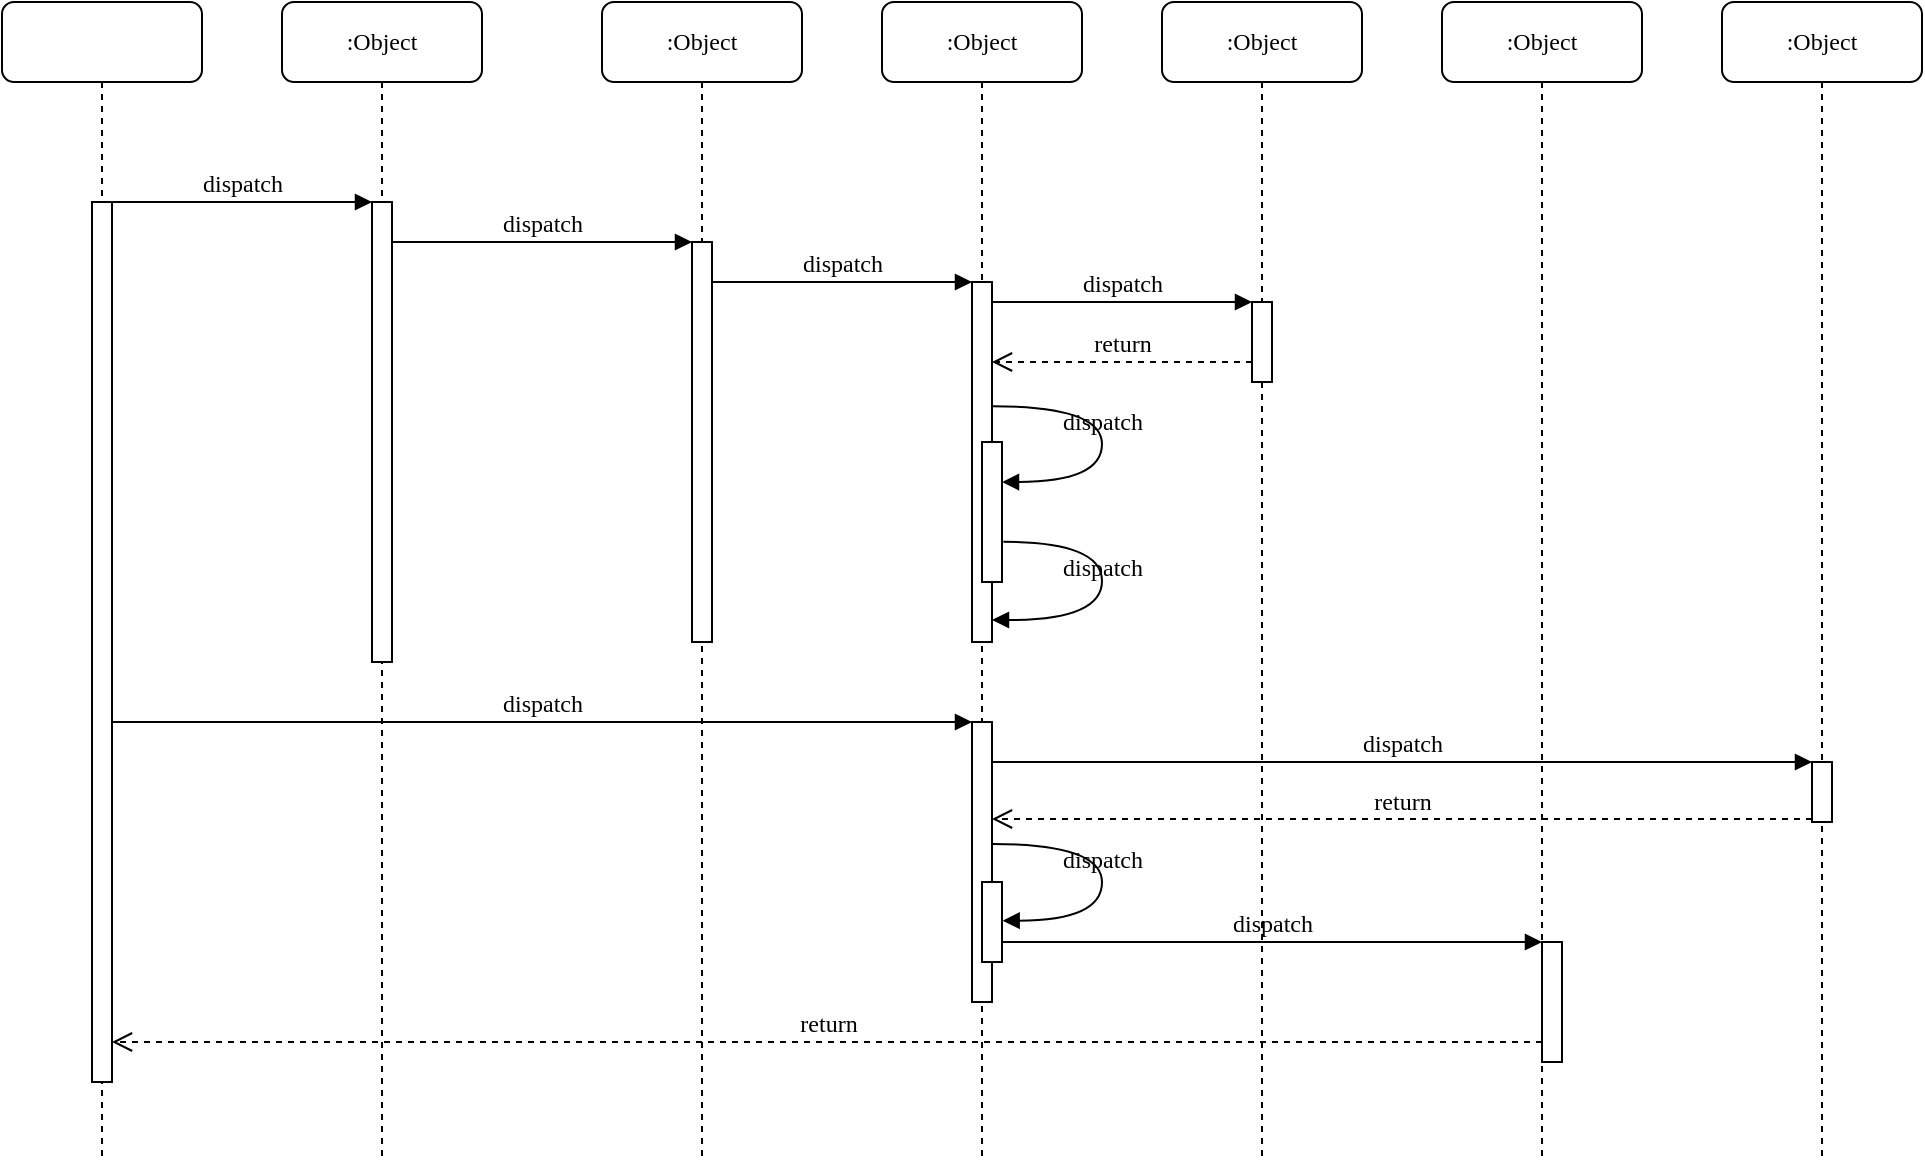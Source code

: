 <mxfile version="13.2.2" type="device" pages="6"><diagram name="Page-1" id="13e1069c-82ec-6db2-03f1-153e76fe0fe0"><mxGraphModel dx="1422" dy="822" grid="1" gridSize="10" guides="1" tooltips="1" connect="1" arrows="1" fold="1" page="1" pageScale="1" pageWidth="1100" pageHeight="850" background="#ffffff" math="0" shadow="0"><root><mxCell id="0"/><mxCell id="1" parent="0"/><mxCell id="I7q8LGjkbvM5WzOtnLlg-31" value=":Object" style="shape=umlLifeline;perimeter=lifelinePerimeter;whiteSpace=wrap;html=1;container=1;collapsible=0;recursiveResize=0;outlineConnect=0;rounded=1;shadow=0;comic=0;labelBackgroundColor=none;strokeWidth=1;fontFamily=Verdana;fontSize=12;align=center;" vertex="1" parent="1"><mxGeometry x="250" y="90" width="100" height="580" as="geometry"/></mxCell><mxCell id="I7q8LGjkbvM5WzOtnLlg-32" value="" style="html=1;points=[];perimeter=orthogonalPerimeter;rounded=0;shadow=0;comic=0;labelBackgroundColor=none;strokeWidth=1;fontFamily=Verdana;fontSize=12;align=center;" vertex="1" parent="I7q8LGjkbvM5WzOtnLlg-31"><mxGeometry x="45" y="100" width="10" height="230" as="geometry"/></mxCell><mxCell id="I7q8LGjkbvM5WzOtnLlg-33" value=":Object" style="shape=umlLifeline;perimeter=lifelinePerimeter;whiteSpace=wrap;html=1;container=1;collapsible=0;recursiveResize=0;outlineConnect=0;rounded=1;shadow=0;comic=0;labelBackgroundColor=none;strokeWidth=1;fontFamily=Verdana;fontSize=12;align=center;" vertex="1" parent="1"><mxGeometry x="410" y="90" width="100" height="580" as="geometry"/></mxCell><mxCell id="I7q8LGjkbvM5WzOtnLlg-34" value="" style="html=1;points=[];perimeter=orthogonalPerimeter;rounded=0;shadow=0;comic=0;labelBackgroundColor=none;strokeWidth=1;fontFamily=Verdana;fontSize=12;align=center;" vertex="1" parent="I7q8LGjkbvM5WzOtnLlg-33"><mxGeometry x="45" y="120" width="10" height="200" as="geometry"/></mxCell><mxCell id="I7q8LGjkbvM5WzOtnLlg-35" value=":Object" style="shape=umlLifeline;perimeter=lifelinePerimeter;whiteSpace=wrap;html=1;container=1;collapsible=0;recursiveResize=0;outlineConnect=0;rounded=1;shadow=0;comic=0;labelBackgroundColor=none;strokeWidth=1;fontFamily=Verdana;fontSize=12;align=center;" vertex="1" parent="1"><mxGeometry x="550" y="90" width="100" height="580" as="geometry"/></mxCell><mxCell id="I7q8LGjkbvM5WzOtnLlg-36" value=":Object" style="shape=umlLifeline;perimeter=lifelinePerimeter;whiteSpace=wrap;html=1;container=1;collapsible=0;recursiveResize=0;outlineConnect=0;rounded=1;shadow=0;comic=0;labelBackgroundColor=none;strokeWidth=1;fontFamily=Verdana;fontSize=12;align=center;" vertex="1" parent="1"><mxGeometry x="690" y="90" width="100" height="580" as="geometry"/></mxCell><mxCell id="I7q8LGjkbvM5WzOtnLlg-37" value=":Object" style="shape=umlLifeline;perimeter=lifelinePerimeter;whiteSpace=wrap;html=1;container=1;collapsible=0;recursiveResize=0;outlineConnect=0;rounded=1;shadow=0;comic=0;labelBackgroundColor=none;strokeWidth=1;fontFamily=Verdana;fontSize=12;align=center;" vertex="1" parent="1"><mxGeometry x="830" y="90" width="100" height="580" as="geometry"/></mxCell><mxCell id="I7q8LGjkbvM5WzOtnLlg-38" value=":Object" style="shape=umlLifeline;perimeter=lifelinePerimeter;whiteSpace=wrap;html=1;container=1;collapsible=0;recursiveResize=0;outlineConnect=0;rounded=1;shadow=0;comic=0;labelBackgroundColor=none;strokeWidth=1;fontFamily=Verdana;fontSize=12;align=center;" vertex="1" parent="1"><mxGeometry x="970" y="90" width="100" height="580" as="geometry"/></mxCell><mxCell id="I7q8LGjkbvM5WzOtnLlg-39" value="" style="shape=umlLifeline;perimeter=lifelinePerimeter;whiteSpace=wrap;html=1;container=1;collapsible=0;recursiveResize=0;outlineConnect=0;rounded=1;shadow=0;comic=0;labelBackgroundColor=none;strokeWidth=1;fontFamily=Verdana;fontSize=12;align=center;" vertex="1" parent="1"><mxGeometry x="110" y="90" width="100" height="580" as="geometry"/></mxCell><mxCell id="I7q8LGjkbvM5WzOtnLlg-40" value="" style="html=1;points=[];perimeter=orthogonalPerimeter;rounded=0;shadow=0;comic=0;labelBackgroundColor=none;strokeWidth=1;fontFamily=Verdana;fontSize=12;align=center;" vertex="1" parent="I7q8LGjkbvM5WzOtnLlg-39"><mxGeometry x="45" y="100" width="10" height="440" as="geometry"/></mxCell><mxCell id="I7q8LGjkbvM5WzOtnLlg-41" value="" style="html=1;points=[];perimeter=orthogonalPerimeter;rounded=0;shadow=0;comic=0;labelBackgroundColor=none;strokeWidth=1;fontFamily=Verdana;fontSize=12;align=center;" vertex="1" parent="1"><mxGeometry x="595" y="230" width="10" height="180" as="geometry"/></mxCell><mxCell id="I7q8LGjkbvM5WzOtnLlg-42" value="dispatch" style="html=1;verticalAlign=bottom;endArrow=block;labelBackgroundColor=none;fontFamily=Verdana;fontSize=12;edgeStyle=elbowEdgeStyle;elbow=vertical;" edge="1" parent="1" source="I7q8LGjkbvM5WzOtnLlg-34" target="I7q8LGjkbvM5WzOtnLlg-41"><mxGeometry relative="1" as="geometry"><mxPoint x="520" y="230" as="sourcePoint"/><Array as="points"><mxPoint x="470" y="230"/></Array></mxGeometry></mxCell><mxCell id="I7q8LGjkbvM5WzOtnLlg-43" value="" style="html=1;points=[];perimeter=orthogonalPerimeter;rounded=0;shadow=0;comic=0;labelBackgroundColor=none;strokeWidth=1;fontFamily=Verdana;fontSize=12;align=center;" vertex="1" parent="1"><mxGeometry x="735" y="240" width="10" height="40" as="geometry"/></mxCell><mxCell id="I7q8LGjkbvM5WzOtnLlg-44" value="dispatch" style="html=1;verticalAlign=bottom;endArrow=block;entryX=0;entryY=0;labelBackgroundColor=none;fontFamily=Verdana;fontSize=12;edgeStyle=elbowEdgeStyle;elbow=vertical;" edge="1" parent="1" source="I7q8LGjkbvM5WzOtnLlg-41" target="I7q8LGjkbvM5WzOtnLlg-43"><mxGeometry relative="1" as="geometry"><mxPoint x="660" y="240" as="sourcePoint"/></mxGeometry></mxCell><mxCell id="I7q8LGjkbvM5WzOtnLlg-45" value="return" style="html=1;verticalAlign=bottom;endArrow=open;dashed=1;endSize=8;labelBackgroundColor=none;fontFamily=Verdana;fontSize=12;edgeStyle=elbowEdgeStyle;elbow=vertical;" edge="1" parent="1" source="I7q8LGjkbvM5WzOtnLlg-43" target="I7q8LGjkbvM5WzOtnLlg-41"><mxGeometry relative="1" as="geometry"><mxPoint x="660" y="316" as="targetPoint"/><Array as="points"><mxPoint x="680" y="270"/><mxPoint x="710" y="270"/></Array></mxGeometry></mxCell><mxCell id="I7q8LGjkbvM5WzOtnLlg-46" value="" style="html=1;points=[];perimeter=orthogonalPerimeter;rounded=0;shadow=0;comic=0;labelBackgroundColor=none;strokeWidth=1;fontFamily=Verdana;fontSize=12;align=center;" vertex="1" parent="1"><mxGeometry x="595" y="450" width="10" height="140" as="geometry"/></mxCell><mxCell id="I7q8LGjkbvM5WzOtnLlg-47" value="dispatch" style="html=1;verticalAlign=bottom;endArrow=block;entryX=0;entryY=0;labelBackgroundColor=none;fontFamily=Verdana;fontSize=12;" edge="1" parent="1" source="I7q8LGjkbvM5WzOtnLlg-40" target="I7q8LGjkbvM5WzOtnLlg-46"><mxGeometry relative="1" as="geometry"><mxPoint x="520" y="430" as="sourcePoint"/></mxGeometry></mxCell><mxCell id="I7q8LGjkbvM5WzOtnLlg-48" value="" style="html=1;points=[];perimeter=orthogonalPerimeter;rounded=0;shadow=0;comic=0;labelBackgroundColor=none;strokeColor=#000000;strokeWidth=1;fillColor=#FFFFFF;fontFamily=Verdana;fontSize=12;fontColor=#000000;align=center;" vertex="1" parent="1"><mxGeometry x="1015" y="470" width="10" height="30" as="geometry"/></mxCell><mxCell id="I7q8LGjkbvM5WzOtnLlg-49" value="dispatch" style="html=1;verticalAlign=bottom;endArrow=block;entryX=0;entryY=0;labelBackgroundColor=none;fontFamily=Verdana;fontSize=12;" edge="1" parent="1" source="I7q8LGjkbvM5WzOtnLlg-46" target="I7q8LGjkbvM5WzOtnLlg-48"><mxGeometry relative="1" as="geometry"><mxPoint x="940" y="350" as="sourcePoint"/></mxGeometry></mxCell><mxCell id="I7q8LGjkbvM5WzOtnLlg-50" value="return" style="html=1;verticalAlign=bottom;endArrow=open;dashed=1;endSize=8;exitX=0;exitY=0.95;labelBackgroundColor=none;fontFamily=Verdana;fontSize=12;" edge="1" parent="1" source="I7q8LGjkbvM5WzOtnLlg-48" target="I7q8LGjkbvM5WzOtnLlg-46"><mxGeometry relative="1" as="geometry"><mxPoint x="940" y="426" as="targetPoint"/></mxGeometry></mxCell><mxCell id="I7q8LGjkbvM5WzOtnLlg-51" value="" style="html=1;points=[];perimeter=orthogonalPerimeter;rounded=0;shadow=0;comic=0;labelBackgroundColor=none;strokeWidth=1;fontFamily=Verdana;fontSize=12;align=center;" vertex="1" parent="1"><mxGeometry x="880" y="560" width="10" height="60" as="geometry"/></mxCell><mxCell id="I7q8LGjkbvM5WzOtnLlg-52" value="dispatch" style="html=1;verticalAlign=bottom;endArrow=block;entryX=0;entryY=0;labelBackgroundColor=none;fontFamily=Verdana;fontSize=12;edgeStyle=elbowEdgeStyle;elbow=vertical;" edge="1" parent="1" source="I7q8LGjkbvM5WzOtnLlg-59" target="I7q8LGjkbvM5WzOtnLlg-51"><mxGeometry relative="1" as="geometry"><mxPoint x="810" y="560" as="sourcePoint"/></mxGeometry></mxCell><mxCell id="I7q8LGjkbvM5WzOtnLlg-53" value="return" style="html=1;verticalAlign=bottom;endArrow=open;dashed=1;endSize=8;labelBackgroundColor=none;fontFamily=Verdana;fontSize=12;edgeStyle=elbowEdgeStyle;elbow=vertical;" edge="1" parent="1" source="I7q8LGjkbvM5WzOtnLlg-51" target="I7q8LGjkbvM5WzOtnLlg-40"><mxGeometry relative="1" as="geometry"><mxPoint x="810" y="636" as="targetPoint"/><Array as="points"><mxPoint x="580" y="610"/></Array></mxGeometry></mxCell><mxCell id="I7q8LGjkbvM5WzOtnLlg-54" value="dispatch" style="html=1;verticalAlign=bottom;endArrow=block;entryX=0;entryY=0;labelBackgroundColor=none;fontFamily=Verdana;fontSize=12;edgeStyle=elbowEdgeStyle;elbow=vertical;" edge="1" parent="1" source="I7q8LGjkbvM5WzOtnLlg-40" target="I7q8LGjkbvM5WzOtnLlg-32"><mxGeometry relative="1" as="geometry"><mxPoint x="230" y="200" as="sourcePoint"/></mxGeometry></mxCell><mxCell id="I7q8LGjkbvM5WzOtnLlg-55" value="dispatch" style="html=1;verticalAlign=bottom;endArrow=block;entryX=0;entryY=0;labelBackgroundColor=none;fontFamily=Verdana;fontSize=12;edgeStyle=elbowEdgeStyle;elbow=vertical;" edge="1" parent="1" source="I7q8LGjkbvM5WzOtnLlg-32" target="I7q8LGjkbvM5WzOtnLlg-34"><mxGeometry relative="1" as="geometry"><mxPoint x="380" y="210" as="sourcePoint"/></mxGeometry></mxCell><mxCell id="I7q8LGjkbvM5WzOtnLlg-56" value="" style="html=1;points=[];perimeter=orthogonalPerimeter;rounded=0;shadow=0;comic=0;labelBackgroundColor=none;strokeWidth=1;fontFamily=Verdana;fontSize=12;align=center;" vertex="1" parent="1"><mxGeometry x="600" y="310" width="10" height="70" as="geometry"/></mxCell><mxCell id="I7q8LGjkbvM5WzOtnLlg-57" value="dispatch" style="html=1;verticalAlign=bottom;endArrow=block;labelBackgroundColor=none;fontFamily=Verdana;fontSize=12;elbow=vertical;edgeStyle=orthogonalEdgeStyle;curved=1;entryX=1;entryY=0.286;entryPerimeter=0;exitX=1.038;exitY=0.345;exitPerimeter=0;" edge="1" parent="1" source="I7q8LGjkbvM5WzOtnLlg-41" target="I7q8LGjkbvM5WzOtnLlg-56"><mxGeometry relative="1" as="geometry"><mxPoint x="475" y="240" as="sourcePoint"/><mxPoint x="605" y="240" as="targetPoint"/><Array as="points"><mxPoint x="660" y="292"/><mxPoint x="660" y="330"/></Array></mxGeometry></mxCell><mxCell id="I7q8LGjkbvM5WzOtnLlg-58" value="dispatch" style="html=1;verticalAlign=bottom;endArrow=block;labelBackgroundColor=none;fontFamily=Verdana;fontSize=12;elbow=vertical;edgeStyle=orthogonalEdgeStyle;curved=1;exitX=1.066;exitY=0.713;exitPerimeter=0;" edge="1" parent="1" source="I7q8LGjkbvM5WzOtnLlg-56"><mxGeometry relative="1" as="geometry"><mxPoint x="620.333" y="360" as="sourcePoint"/><mxPoint x="605" y="399" as="targetPoint"/><Array as="points"><mxPoint x="660" y="360"/><mxPoint x="660" y="399"/></Array></mxGeometry></mxCell><mxCell id="I7q8LGjkbvM5WzOtnLlg-59" value="" style="html=1;points=[];perimeter=orthogonalPerimeter;rounded=0;shadow=0;comic=0;labelBackgroundColor=none;strokeWidth=1;fontFamily=Verdana;fontSize=12;align=center;" vertex="1" parent="1"><mxGeometry x="600" y="530" width="10" height="40" as="geometry"/></mxCell><mxCell id="I7q8LGjkbvM5WzOtnLlg-60" value="dispatch" style="html=1;verticalAlign=bottom;endArrow=block;labelBackgroundColor=none;fontFamily=Verdana;fontSize=12;elbow=vertical;edgeStyle=orthogonalEdgeStyle;curved=1;entryX=1;entryY=0.286;entryPerimeter=0;exitX=1.038;exitY=0.345;exitPerimeter=0;" edge="1" parent="1"><mxGeometry relative="1" as="geometry"><mxPoint x="605.333" y="511" as="sourcePoint"/><mxPoint x="610.333" y="549.333" as="targetPoint"/><Array as="points"><mxPoint x="660" y="511"/><mxPoint x="660" y="549"/></Array></mxGeometry></mxCell></root></mxGraphModel></diagram><diagram id="X4T8Bozs0l-fqjN_FGne" name="第 2 页"><mxGraphModel dx="1185" dy="685" grid="1" gridSize="10" guides="1" tooltips="1" connect="1" arrows="1" fold="1" page="1" pageScale="1" pageWidth="1169" pageHeight="827" math="0" shadow="0"><root><mxCell id="kbIbDR8JBDbv8CPHiAx7-0"/><mxCell id="kbIbDR8JBDbv8CPHiAx7-1" parent="kbIbDR8JBDbv8CPHiAx7-0"/><mxCell id="kbIbDR8JBDbv8CPHiAx7-2" value="安卓" style="shape=umlLifeline;perimeter=lifelinePerimeter;whiteSpace=wrap;html=1;container=1;collapsible=0;recursiveResize=0;outlineConnect=0;rounded=1;shadow=0;comic=0;labelBackgroundColor=none;strokeWidth=1;fontFamily=Verdana;fontSize=12;align=center;" vertex="1" parent="kbIbDR8JBDbv8CPHiAx7-1"><mxGeometry x="240" y="80" width="100" height="580" as="geometry"/></mxCell><mxCell id="kbIbDR8JBDbv8CPHiAx7-3" value="" style="html=1;points=[];perimeter=orthogonalPerimeter;rounded=0;shadow=0;comic=0;labelBackgroundColor=none;strokeWidth=1;fontFamily=Verdana;fontSize=12;align=center;" vertex="1" parent="kbIbDR8JBDbv8CPHiAx7-2"><mxGeometry x="45" y="100" width="10" height="430" as="geometry"/></mxCell><mxCell id="kbIbDR8JBDbv8CPHiAx7-4" value="后端" style="shape=umlLifeline;perimeter=lifelinePerimeter;whiteSpace=wrap;html=1;container=1;collapsible=0;recursiveResize=0;outlineConnect=0;rounded=1;shadow=0;comic=0;labelBackgroundColor=none;strokeWidth=1;fontFamily=Verdana;fontSize=12;align=center;" vertex="1" parent="kbIbDR8JBDbv8CPHiAx7-1"><mxGeometry x="400" y="80" width="100" height="580" as="geometry"/></mxCell><mxCell id="kbIbDR8JBDbv8CPHiAx7-5" value="" style="html=1;points=[];perimeter=orthogonalPerimeter;rounded=0;shadow=0;comic=0;labelBackgroundColor=none;strokeWidth=1;fontFamily=Verdana;fontSize=12;align=center;" vertex="1" parent="kbIbDR8JBDbv8CPHiAx7-4"><mxGeometry x="45" y="120" width="10" height="200" as="geometry"/></mxCell><mxCell id="kbIbDR8JBDbv8CPHiAx7-6" value="数据库" style="shape=umlLifeline;perimeter=lifelinePerimeter;whiteSpace=wrap;html=1;container=1;collapsible=0;recursiveResize=0;outlineConnect=0;rounded=1;shadow=0;comic=0;labelBackgroundColor=none;strokeWidth=1;fontFamily=Verdana;fontSize=12;align=center;" vertex="1" parent="kbIbDR8JBDbv8CPHiAx7-1"><mxGeometry x="690" y="80" width="100" height="580" as="geometry"/></mxCell><mxCell id="kbIbDR8JBDbv8CPHiAx7-17" value="" style="html=1;points=[];perimeter=orthogonalPerimeter;rounded=0;shadow=0;comic=0;labelBackgroundColor=none;strokeWidth=1;fontFamily=Verdana;fontSize=12;align=center;" vertex="1" parent="kbIbDR8JBDbv8CPHiAx7-6"><mxGeometry x="45" y="360" width="10" height="140" as="geometry"/></mxCell><mxCell id="kbIbDR8JBDbv8CPHiAx7-10" value="用户" style="shape=umlLifeline;perimeter=lifelinePerimeter;whiteSpace=wrap;html=1;container=1;collapsible=0;recursiveResize=0;outlineConnect=0;rounded=1;shadow=0;comic=0;labelBackgroundColor=none;strokeWidth=1;fontFamily=Verdana;fontSize=12;align=center;" vertex="1" parent="kbIbDR8JBDbv8CPHiAx7-1"><mxGeometry x="100" y="80" width="100" height="580" as="geometry"/></mxCell><mxCell id="kbIbDR8JBDbv8CPHiAx7-11" value="" style="html=1;points=[];perimeter=orthogonalPerimeter;rounded=0;shadow=0;comic=0;labelBackgroundColor=none;strokeWidth=1;fontFamily=Verdana;fontSize=12;align=center;" vertex="1" parent="kbIbDR8JBDbv8CPHiAx7-10"><mxGeometry x="45" y="100" width="10" height="440" as="geometry"/></mxCell><mxCell id="kbIbDR8JBDbv8CPHiAx7-12" value="" style="html=1;points=[];perimeter=orthogonalPerimeter;rounded=0;shadow=0;comic=0;labelBackgroundColor=none;strokeWidth=1;fontFamily=Verdana;fontSize=12;align=center;" vertex="1" parent="kbIbDR8JBDbv8CPHiAx7-1"><mxGeometry x="735" y="220" width="10" height="180" as="geometry"/></mxCell><mxCell id="kbIbDR8JBDbv8CPHiAx7-13" value="RegisterService.register()/LoginService.login()" style="html=1;verticalAlign=bottom;endArrow=block;labelBackgroundColor=none;fontFamily=Verdana;fontSize=12;edgeStyle=elbowEdgeStyle;elbow=vertical;" edge="1" parent="kbIbDR8JBDbv8CPHiAx7-1" source="kbIbDR8JBDbv8CPHiAx7-5" target="kbIbDR8JBDbv8CPHiAx7-12"><mxGeometry relative="1" as="geometry"><mxPoint x="510" y="220" as="sourcePoint"/><Array as="points"><mxPoint x="460" y="220"/></Array></mxGeometry></mxCell><mxCell id="kbIbDR8JBDbv8CPHiAx7-25" value="onPressed()" style="html=1;verticalAlign=bottom;endArrow=block;entryX=0;entryY=0;labelBackgroundColor=none;fontFamily=Verdana;fontSize=12;edgeStyle=elbowEdgeStyle;elbow=vertical;" edge="1" parent="kbIbDR8JBDbv8CPHiAx7-1" source="kbIbDR8JBDbv8CPHiAx7-11" target="kbIbDR8JBDbv8CPHiAx7-3"><mxGeometry relative="1" as="geometry"><mxPoint x="220" y="190" as="sourcePoint"/></mxGeometry></mxCell><mxCell id="kbIbDR8JBDbv8CPHiAx7-26" value="register()/login()" style="html=1;verticalAlign=bottom;endArrow=block;entryX=0;entryY=0;labelBackgroundColor=none;fontFamily=Verdana;fontSize=12;edgeStyle=elbowEdgeStyle;elbow=vertical;" edge="1" parent="kbIbDR8JBDbv8CPHiAx7-1" source="kbIbDR8JBDbv8CPHiAx7-3" target="kbIbDR8JBDbv8CPHiAx7-5"><mxGeometry relative="1" as="geometry"><mxPoint x="370" y="200" as="sourcePoint"/></mxGeometry></mxCell><mxCell id="kbIbDR8JBDbv8CPHiAx7-33" style="edgeStyle=orthogonalEdgeStyle;rounded=0;orthogonalLoop=1;jettySize=auto;html=1;entryX=1.083;entryY=0.766;entryDx=0;entryDy=0;entryPerimeter=0;" edge="1" parent="kbIbDR8JBDbv8CPHiAx7-1" source="kbIbDR8JBDbv8CPHiAx7-17" target="kbIbDR8JBDbv8CPHiAx7-3"><mxGeometry relative="1" as="geometry"/></mxCell><mxCell id="kbIbDR8JBDbv8CPHiAx7-34" value="Genresult.genSuccess()" style="edgeLabel;html=1;align=center;verticalAlign=middle;resizable=0;points=[];" vertex="1" connectable="0" parent="kbIbDR8JBDbv8CPHiAx7-33"><mxGeometry x="0.246" y="1" relative="1" as="geometry"><mxPoint as="offset"/></mxGeometry></mxCell><mxCell id="kbIbDR8JBDbv8CPHiAx7-35" value="" style="endArrow=classic;html=1;exitX=-0.083;exitY=0.835;exitDx=0;exitDy=0;exitPerimeter=0;" edge="1" parent="kbIbDR8JBDbv8CPHiAx7-1" source="kbIbDR8JBDbv8CPHiAx7-3" target="kbIbDR8JBDbv8CPHiAx7-11"><mxGeometry width="50" height="50" relative="1" as="geometry"><mxPoint x="340" y="370" as="sourcePoint"/><mxPoint x="390" y="320" as="targetPoint"/></mxGeometry></mxCell><mxCell id="kbIbDR8JBDbv8CPHiAx7-36" value="setState()" style="edgeLabel;html=1;align=center;verticalAlign=middle;resizable=0;points=[];" vertex="1" connectable="0" parent="kbIbDR8JBDbv8CPHiAx7-35"><mxGeometry x="0.213" y="1" relative="1" as="geometry"><mxPoint as="offset"/></mxGeometry></mxCell></root></mxGraphModel></diagram><diagram id="k3y6Cx4TDp8F1eUHO4Tb" name="第 3 页"><mxGraphModel dx="1185" dy="685" grid="1" gridSize="10" guides="1" tooltips="1" connect="1" arrows="1" fold="1" page="1" pageScale="1" pageWidth="1169" pageHeight="827" math="0" shadow="0"><root><mxCell id="8ySIMcpGbN5v9aKJjzxw-0"/><mxCell id="8ySIMcpGbN5v9aKJjzxw-1" parent="8ySIMcpGbN5v9aKJjzxw-0"/><mxCell id="8ySIMcpGbN5v9aKJjzxw-2" value="安卓" style="shape=umlLifeline;perimeter=lifelinePerimeter;whiteSpace=wrap;html=1;container=1;collapsible=0;recursiveResize=0;outlineConnect=0;rounded=1;shadow=0;comic=0;labelBackgroundColor=none;strokeWidth=1;fontFamily=Verdana;fontSize=12;align=center;" vertex="1" parent="8ySIMcpGbN5v9aKJjzxw-1"><mxGeometry x="240" y="80" width="100" height="580" as="geometry"/></mxCell><mxCell id="8ySIMcpGbN5v9aKJjzxw-3" value="" style="html=1;points=[];perimeter=orthogonalPerimeter;rounded=0;shadow=0;comic=0;labelBackgroundColor=none;strokeWidth=1;fontFamily=Verdana;fontSize=12;align=center;" vertex="1" parent="8ySIMcpGbN5v9aKJjzxw-2"><mxGeometry x="45" y="100" width="10" height="430" as="geometry"/></mxCell><mxCell id="8ySIMcpGbN5v9aKJjzxw-4" value="后端" style="shape=umlLifeline;perimeter=lifelinePerimeter;whiteSpace=wrap;html=1;container=1;collapsible=0;recursiveResize=0;outlineConnect=0;rounded=1;shadow=0;comic=0;labelBackgroundColor=none;strokeWidth=1;fontFamily=Verdana;fontSize=12;align=center;" vertex="1" parent="8ySIMcpGbN5v9aKJjzxw-1"><mxGeometry x="400" y="80" width="100" height="580" as="geometry"/></mxCell><mxCell id="8ySIMcpGbN5v9aKJjzxw-5" value="" style="html=1;points=[];perimeter=orthogonalPerimeter;rounded=0;shadow=0;comic=0;labelBackgroundColor=none;strokeWidth=1;fontFamily=Verdana;fontSize=12;align=center;" vertex="1" parent="8ySIMcpGbN5v9aKJjzxw-4"><mxGeometry x="45" y="120" width="10" height="200" as="geometry"/></mxCell><mxCell id="8ySIMcpGbN5v9aKJjzxw-6" value="数据库" style="shape=umlLifeline;perimeter=lifelinePerimeter;whiteSpace=wrap;html=1;container=1;collapsible=0;recursiveResize=0;outlineConnect=0;rounded=1;shadow=0;comic=0;labelBackgroundColor=none;strokeWidth=1;fontFamily=Verdana;fontSize=12;align=center;" vertex="1" parent="8ySIMcpGbN5v9aKJjzxw-1"><mxGeometry x="690" y="80" width="100" height="580" as="geometry"/></mxCell><mxCell id="8ySIMcpGbN5v9aKJjzxw-7" value="" style="html=1;points=[];perimeter=orthogonalPerimeter;rounded=0;shadow=0;comic=0;labelBackgroundColor=none;strokeWidth=1;fontFamily=Verdana;fontSize=12;align=center;" vertex="1" parent="8ySIMcpGbN5v9aKJjzxw-6"><mxGeometry x="45" y="360" width="10" height="140" as="geometry"/></mxCell><mxCell id="8ySIMcpGbN5v9aKJjzxw-8" value="用户" style="shape=umlLifeline;perimeter=lifelinePerimeter;whiteSpace=wrap;html=1;container=1;collapsible=0;recursiveResize=0;outlineConnect=0;rounded=1;shadow=0;comic=0;labelBackgroundColor=none;strokeWidth=1;fontFamily=Verdana;fontSize=12;align=center;" vertex="1" parent="8ySIMcpGbN5v9aKJjzxw-1"><mxGeometry x="100" y="80" width="100" height="580" as="geometry"/></mxCell><mxCell id="8ySIMcpGbN5v9aKJjzxw-9" value="" style="html=1;points=[];perimeter=orthogonalPerimeter;rounded=0;shadow=0;comic=0;labelBackgroundColor=none;strokeWidth=1;fontFamily=Verdana;fontSize=12;align=center;" vertex="1" parent="8ySIMcpGbN5v9aKJjzxw-8"><mxGeometry x="45" y="100" width="10" height="440" as="geometry"/></mxCell><mxCell id="8ySIMcpGbN5v9aKJjzxw-10" value="" style="html=1;points=[];perimeter=orthogonalPerimeter;rounded=0;shadow=0;comic=0;labelBackgroundColor=none;strokeWidth=1;fontFamily=Verdana;fontSize=12;align=center;" vertex="1" parent="8ySIMcpGbN5v9aKJjzxw-1"><mxGeometry x="735" y="220" width="10" height="180" as="geometry"/></mxCell><mxCell id="8ySIMcpGbN5v9aKJjzxw-11" value="WordService.listByWord()" style="html=1;verticalAlign=bottom;endArrow=block;labelBackgroundColor=none;fontFamily=Verdana;fontSize=12;edgeStyle=elbowEdgeStyle;elbow=vertical;" edge="1" parent="8ySIMcpGbN5v9aKJjzxw-1" source="8ySIMcpGbN5v9aKJjzxw-5" target="8ySIMcpGbN5v9aKJjzxw-10"><mxGeometry relative="1" as="geometry"><mxPoint x="510" y="220" as="sourcePoint"/><Array as="points"><mxPoint x="460" y="220"/></Array></mxGeometry></mxCell><mxCell id="8ySIMcpGbN5v9aKJjzxw-12" value="onPressed()" style="html=1;verticalAlign=bottom;endArrow=block;entryX=0;entryY=0;labelBackgroundColor=none;fontFamily=Verdana;fontSize=12;edgeStyle=elbowEdgeStyle;elbow=vertical;" edge="1" parent="8ySIMcpGbN5v9aKJjzxw-1" source="8ySIMcpGbN5v9aKJjzxw-9" target="8ySIMcpGbN5v9aKJjzxw-3"><mxGeometry relative="1" as="geometry"><mxPoint x="220" y="190" as="sourcePoint"/></mxGeometry></mxCell><mxCell id="8ySIMcpGbN5v9aKJjzxw-13" value="getSearchData()" style="html=1;verticalAlign=bottom;endArrow=block;entryX=0;entryY=0;labelBackgroundColor=none;fontFamily=Verdana;fontSize=12;edgeStyle=elbowEdgeStyle;elbow=vertical;" edge="1" parent="8ySIMcpGbN5v9aKJjzxw-1" source="8ySIMcpGbN5v9aKJjzxw-3" target="8ySIMcpGbN5v9aKJjzxw-5"><mxGeometry relative="1" as="geometry"><mxPoint x="370" y="200" as="sourcePoint"/></mxGeometry></mxCell><mxCell id="8ySIMcpGbN5v9aKJjzxw-14" style="edgeStyle=orthogonalEdgeStyle;rounded=0;orthogonalLoop=1;jettySize=auto;html=1;entryX=1.083;entryY=0.766;entryDx=0;entryDy=0;entryPerimeter=0;" edge="1" parent="8ySIMcpGbN5v9aKJjzxw-1" source="8ySIMcpGbN5v9aKJjzxw-7" target="8ySIMcpGbN5v9aKJjzxw-3"><mxGeometry relative="1" as="geometry"/></mxCell><mxCell id="8ySIMcpGbN5v9aKJjzxw-15" value="Genresult.genSuccess()" style="edgeLabel;html=1;align=center;verticalAlign=middle;resizable=0;points=[];" vertex="1" connectable="0" parent="8ySIMcpGbN5v9aKJjzxw-14"><mxGeometry x="0.246" y="1" relative="1" as="geometry"><mxPoint as="offset"/></mxGeometry></mxCell><mxCell id="8ySIMcpGbN5v9aKJjzxw-16" value="" style="endArrow=classic;html=1;exitX=-0.083;exitY=0.835;exitDx=0;exitDy=0;exitPerimeter=0;" edge="1" parent="8ySIMcpGbN5v9aKJjzxw-1" source="8ySIMcpGbN5v9aKJjzxw-3" target="8ySIMcpGbN5v9aKJjzxw-9"><mxGeometry width="50" height="50" relative="1" as="geometry"><mxPoint x="340" y="370" as="sourcePoint"/><mxPoint x="390" y="320" as="targetPoint"/></mxGeometry></mxCell><mxCell id="8ySIMcpGbN5v9aKJjzxw-17" value="setState()" style="edgeLabel;html=1;align=center;verticalAlign=middle;resizable=0;points=[];" vertex="1" connectable="0" parent="8ySIMcpGbN5v9aKJjzxw-16"><mxGeometry x="0.213" y="1" relative="1" as="geometry"><mxPoint as="offset"/></mxGeometry></mxCell></root></mxGraphModel></diagram><diagram id="PC5PCgCKPWPiXgaQX7pq" name="第 4 页"><mxGraphModel dx="1185" dy="685" grid="1" gridSize="10" guides="1" tooltips="1" connect="1" arrows="1" fold="1" page="1" pageScale="1" pageWidth="1169" pageHeight="827" math="0" shadow="0"><root><mxCell id="dBDRCateAWQQvBUERlfl-0"/><mxCell id="dBDRCateAWQQvBUERlfl-1" parent="dBDRCateAWQQvBUERlfl-0"/><mxCell id="dBDRCateAWQQvBUERlfl-2" value="安卓" style="shape=umlLifeline;perimeter=lifelinePerimeter;whiteSpace=wrap;html=1;container=1;collapsible=0;recursiveResize=0;outlineConnect=0;rounded=1;shadow=0;comic=0;labelBackgroundColor=none;strokeWidth=1;fontFamily=Verdana;fontSize=12;align=center;" vertex="1" parent="dBDRCateAWQQvBUERlfl-1"><mxGeometry x="240" y="80" width="100" height="580" as="geometry"/></mxCell><mxCell id="dBDRCateAWQQvBUERlfl-3" value="" style="html=1;points=[];perimeter=orthogonalPerimeter;rounded=0;shadow=0;comic=0;labelBackgroundColor=none;strokeWidth=1;fontFamily=Verdana;fontSize=12;align=center;" vertex="1" parent="dBDRCateAWQQvBUERlfl-2"><mxGeometry x="45" y="100" width="10" height="430" as="geometry"/></mxCell><mxCell id="dBDRCateAWQQvBUERlfl-4" value="后端" style="shape=umlLifeline;perimeter=lifelinePerimeter;whiteSpace=wrap;html=1;container=1;collapsible=0;recursiveResize=0;outlineConnect=0;rounded=1;shadow=0;comic=0;labelBackgroundColor=none;strokeWidth=1;fontFamily=Verdana;fontSize=12;align=center;" vertex="1" parent="dBDRCateAWQQvBUERlfl-1"><mxGeometry x="400" y="80" width="100" height="580" as="geometry"/></mxCell><mxCell id="dBDRCateAWQQvBUERlfl-5" value="" style="html=1;points=[];perimeter=orthogonalPerimeter;rounded=0;shadow=0;comic=0;labelBackgroundColor=none;strokeWidth=1;fontFamily=Verdana;fontSize=12;align=center;" vertex="1" parent="dBDRCateAWQQvBUERlfl-4"><mxGeometry x="45" y="120" width="10" height="200" as="geometry"/></mxCell><mxCell id="dBDRCateAWQQvBUERlfl-6" value="数据库" style="shape=umlLifeline;perimeter=lifelinePerimeter;whiteSpace=wrap;html=1;container=1;collapsible=0;recursiveResize=0;outlineConnect=0;rounded=1;shadow=0;comic=0;labelBackgroundColor=none;strokeWidth=1;fontFamily=Verdana;fontSize=12;align=center;" vertex="1" parent="dBDRCateAWQQvBUERlfl-1"><mxGeometry x="690" y="80" width="100" height="580" as="geometry"/></mxCell><mxCell id="dBDRCateAWQQvBUERlfl-7" value="" style="html=1;points=[];perimeter=orthogonalPerimeter;rounded=0;shadow=0;comic=0;labelBackgroundColor=none;strokeWidth=1;fontFamily=Verdana;fontSize=12;align=center;" vertex="1" parent="dBDRCateAWQQvBUERlfl-6"><mxGeometry x="45" y="360" width="10" height="140" as="geometry"/></mxCell><mxCell id="dBDRCateAWQQvBUERlfl-8" value="用户" style="shape=umlLifeline;perimeter=lifelinePerimeter;whiteSpace=wrap;html=1;container=1;collapsible=0;recursiveResize=0;outlineConnect=0;rounded=1;shadow=0;comic=0;labelBackgroundColor=none;strokeWidth=1;fontFamily=Verdana;fontSize=12;align=center;" vertex="1" parent="dBDRCateAWQQvBUERlfl-1"><mxGeometry x="100" y="80" width="100" height="580" as="geometry"/></mxCell><mxCell id="dBDRCateAWQQvBUERlfl-9" value="" style="html=1;points=[];perimeter=orthogonalPerimeter;rounded=0;shadow=0;comic=0;labelBackgroundColor=none;strokeWidth=1;fontFamily=Verdana;fontSize=12;align=center;" vertex="1" parent="dBDRCateAWQQvBUERlfl-8"><mxGeometry x="45" y="100" width="10" height="440" as="geometry"/></mxCell><mxCell id="dBDRCateAWQQvBUERlfl-10" value="" style="html=1;points=[];perimeter=orthogonalPerimeter;rounded=0;shadow=0;comic=0;labelBackgroundColor=none;strokeWidth=1;fontFamily=Verdana;fontSize=12;align=center;" vertex="1" parent="dBDRCateAWQQvBUERlfl-1"><mxGeometry x="735" y="220" width="10" height="180" as="geometry"/></mxCell><mxCell id="dBDRCateAWQQvBUERlfl-11" value="RememberWordService.add()" style="html=1;verticalAlign=bottom;endArrow=block;labelBackgroundColor=none;fontFamily=Verdana;fontSize=12;edgeStyle=elbowEdgeStyle;elbow=vertical;" edge="1" parent="dBDRCateAWQQvBUERlfl-1" source="dBDRCateAWQQvBUERlfl-5" target="dBDRCateAWQQvBUERlfl-10"><mxGeometry relative="1" as="geometry"><mxPoint x="510" y="220" as="sourcePoint"/><Array as="points"><mxPoint x="460" y="220"/></Array></mxGeometry></mxCell><mxCell id="dBDRCateAWQQvBUERlfl-12" value="onPressed()" style="html=1;verticalAlign=bottom;endArrow=block;entryX=0;entryY=0;labelBackgroundColor=none;fontFamily=Verdana;fontSize=12;edgeStyle=elbowEdgeStyle;elbow=vertical;" edge="1" parent="dBDRCateAWQQvBUERlfl-1" source="dBDRCateAWQQvBUERlfl-9" target="dBDRCateAWQQvBUERlfl-3"><mxGeometry relative="1" as="geometry"><mxPoint x="220" y="190" as="sourcePoint"/></mxGeometry></mxCell><mxCell id="dBDRCateAWQQvBUERlfl-13" value="uploadRememberedWord()" style="html=1;verticalAlign=bottom;endArrow=block;entryX=0;entryY=0;labelBackgroundColor=none;fontFamily=Verdana;fontSize=12;edgeStyle=elbowEdgeStyle;elbow=vertical;" edge="1" parent="dBDRCateAWQQvBUERlfl-1" source="dBDRCateAWQQvBUERlfl-3" target="dBDRCateAWQQvBUERlfl-5"><mxGeometry relative="1" as="geometry"><mxPoint x="370" y="200" as="sourcePoint"/></mxGeometry></mxCell><mxCell id="dBDRCateAWQQvBUERlfl-14" style="edgeStyle=orthogonalEdgeStyle;rounded=0;orthogonalLoop=1;jettySize=auto;html=1;entryX=1.083;entryY=0.766;entryDx=0;entryDy=0;entryPerimeter=0;" edge="1" parent="dBDRCateAWQQvBUERlfl-1" source="dBDRCateAWQQvBUERlfl-7" target="dBDRCateAWQQvBUERlfl-3"><mxGeometry relative="1" as="geometry"/></mxCell><mxCell id="dBDRCateAWQQvBUERlfl-15" value="Genresult.genSuccess()" style="edgeLabel;html=1;align=center;verticalAlign=middle;resizable=0;points=[];" vertex="1" connectable="0" parent="dBDRCateAWQQvBUERlfl-14"><mxGeometry x="0.246" y="1" relative="1" as="geometry"><mxPoint as="offset"/></mxGeometry></mxCell><mxCell id="dBDRCateAWQQvBUERlfl-16" value="" style="endArrow=classic;html=1;exitX=-0.083;exitY=0.835;exitDx=0;exitDy=0;exitPerimeter=0;" edge="1" parent="dBDRCateAWQQvBUERlfl-1" source="dBDRCateAWQQvBUERlfl-3" target="dBDRCateAWQQvBUERlfl-9"><mxGeometry width="50" height="50" relative="1" as="geometry"><mxPoint x="340" y="370" as="sourcePoint"/><mxPoint x="390" y="320" as="targetPoint"/></mxGeometry></mxCell><mxCell id="dBDRCateAWQQvBUERlfl-17" value="setState()" style="edgeLabel;html=1;align=center;verticalAlign=middle;resizable=0;points=[];" vertex="1" connectable="0" parent="dBDRCateAWQQvBUERlfl-16"><mxGeometry x="0.213" y="1" relative="1" as="geometry"><mxPoint as="offset"/></mxGeometry></mxCell></root></mxGraphModel></diagram><diagram id="Zqjh-1_W6-lBtYBhFzZQ" name="第 5 页"><mxGraphModel dx="1422" dy="822" grid="1" gridSize="10" guides="1" tooltips="1" connect="1" arrows="1" fold="1" page="1" pageScale="1" pageWidth="1169" pageHeight="827" math="0" shadow="0"><root><mxCell id="exGsHCkpWkhFJgD1I9id-0"/><mxCell id="exGsHCkpWkhFJgD1I9id-1" parent="exGsHCkpWkhFJgD1I9id-0"/><mxCell id="XY8CNQGjXPQxe1yflUhB-0" value="安卓" style="shape=umlLifeline;perimeter=lifelinePerimeter;whiteSpace=wrap;html=1;container=1;collapsible=0;recursiveResize=0;outlineConnect=0;rounded=1;shadow=0;comic=0;labelBackgroundColor=none;strokeWidth=1;fontFamily=Verdana;fontSize=12;align=center;" vertex="1" parent="exGsHCkpWkhFJgD1I9id-1"><mxGeometry x="240" y="80" width="100" height="580" as="geometry"/></mxCell><mxCell id="XY8CNQGjXPQxe1yflUhB-1" value="" style="html=1;points=[];perimeter=orthogonalPerimeter;rounded=0;shadow=0;comic=0;labelBackgroundColor=none;strokeWidth=1;fontFamily=Verdana;fontSize=12;align=center;" vertex="1" parent="XY8CNQGjXPQxe1yflUhB-0"><mxGeometry x="45" y="100" width="10" height="430" as="geometry"/></mxCell><mxCell id="XY8CNQGjXPQxe1yflUhB-2" value="后端" style="shape=umlLifeline;perimeter=lifelinePerimeter;whiteSpace=wrap;html=1;container=1;collapsible=0;recursiveResize=0;outlineConnect=0;rounded=1;shadow=0;comic=0;labelBackgroundColor=none;strokeWidth=1;fontFamily=Verdana;fontSize=12;align=center;" vertex="1" parent="exGsHCkpWkhFJgD1I9id-1"><mxGeometry x="400" y="80" width="100" height="580" as="geometry"/></mxCell><mxCell id="XY8CNQGjXPQxe1yflUhB-3" value="" style="html=1;points=[];perimeter=orthogonalPerimeter;rounded=0;shadow=0;comic=0;labelBackgroundColor=none;strokeWidth=1;fontFamily=Verdana;fontSize=12;align=center;" vertex="1" parent="XY8CNQGjXPQxe1yflUhB-2"><mxGeometry x="45" y="120" width="10" height="200" as="geometry"/></mxCell><mxCell id="XY8CNQGjXPQxe1yflUhB-4" value="数据库" style="shape=umlLifeline;perimeter=lifelinePerimeter;whiteSpace=wrap;html=1;container=1;collapsible=0;recursiveResize=0;outlineConnect=0;rounded=1;shadow=0;comic=0;labelBackgroundColor=none;strokeWidth=1;fontFamily=Verdana;fontSize=12;align=center;" vertex="1" parent="exGsHCkpWkhFJgD1I9id-1"><mxGeometry x="690" y="80" width="100" height="580" as="geometry"/></mxCell><mxCell id="XY8CNQGjXPQxe1yflUhB-5" value="" style="html=1;points=[];perimeter=orthogonalPerimeter;rounded=0;shadow=0;comic=0;labelBackgroundColor=none;strokeWidth=1;fontFamily=Verdana;fontSize=12;align=center;" vertex="1" parent="XY8CNQGjXPQxe1yflUhB-4"><mxGeometry x="45" y="360" width="10" height="140" as="geometry"/></mxCell><mxCell id="XY8CNQGjXPQxe1yflUhB-6" value="用户" style="shape=umlLifeline;perimeter=lifelinePerimeter;whiteSpace=wrap;html=1;container=1;collapsible=0;recursiveResize=0;outlineConnect=0;rounded=1;shadow=0;comic=0;labelBackgroundColor=none;strokeWidth=1;fontFamily=Verdana;fontSize=12;align=center;" vertex="1" parent="exGsHCkpWkhFJgD1I9id-1"><mxGeometry x="100" y="80" width="100" height="580" as="geometry"/></mxCell><mxCell id="XY8CNQGjXPQxe1yflUhB-7" value="" style="html=1;points=[];perimeter=orthogonalPerimeter;rounded=0;shadow=0;comic=0;labelBackgroundColor=none;strokeWidth=1;fontFamily=Verdana;fontSize=12;align=center;" vertex="1" parent="XY8CNQGjXPQxe1yflUhB-6"><mxGeometry x="45" y="100" width="10" height="440" as="geometry"/></mxCell><mxCell id="XY8CNQGjXPQxe1yflUhB-8" value="" style="html=1;points=[];perimeter=orthogonalPerimeter;rounded=0;shadow=0;comic=0;labelBackgroundColor=none;strokeWidth=1;fontFamily=Verdana;fontSize=12;align=center;" vertex="1" parent="exGsHCkpWkhFJgD1I9id-1"><mxGeometry x="735" y="220" width="10" height="180" as="geometry"/></mxCell><mxCell id="XY8CNQGjXPQxe1yflUhB-9" value="RememberWordService.add()" style="html=1;verticalAlign=bottom;endArrow=block;labelBackgroundColor=none;fontFamily=Verdana;fontSize=12;edgeStyle=elbowEdgeStyle;elbow=vertical;" edge="1" parent="exGsHCkpWkhFJgD1I9id-1" source="XY8CNQGjXPQxe1yflUhB-3" target="XY8CNQGjXPQxe1yflUhB-8"><mxGeometry relative="1" as="geometry"><mxPoint x="510" y="220" as="sourcePoint"/><Array as="points"><mxPoint x="460" y="220"/></Array></mxGeometry></mxCell><mxCell id="XY8CNQGjXPQxe1yflUhB-10" value="onPressed()" style="html=1;verticalAlign=bottom;endArrow=block;entryX=0;entryY=0;labelBackgroundColor=none;fontFamily=Verdana;fontSize=12;edgeStyle=elbowEdgeStyle;elbow=vertical;" edge="1" parent="exGsHCkpWkhFJgD1I9id-1" source="XY8CNQGjXPQxe1yflUhB-7" target="XY8CNQGjXPQxe1yflUhB-1"><mxGeometry relative="1" as="geometry"><mxPoint x="220" y="190" as="sourcePoint"/></mxGeometry></mxCell><mxCell id="XY8CNQGjXPQxe1yflUhB-11" value="uploadRememberedWord()" style="html=1;verticalAlign=bottom;endArrow=block;entryX=0;entryY=0;labelBackgroundColor=none;fontFamily=Verdana;fontSize=12;edgeStyle=elbowEdgeStyle;elbow=vertical;" edge="1" parent="exGsHCkpWkhFJgD1I9id-1" source="XY8CNQGjXPQxe1yflUhB-1" target="XY8CNQGjXPQxe1yflUhB-3"><mxGeometry relative="1" as="geometry"><mxPoint x="370" y="200" as="sourcePoint"/></mxGeometry></mxCell><mxCell id="XY8CNQGjXPQxe1yflUhB-12" style="edgeStyle=orthogonalEdgeStyle;rounded=0;orthogonalLoop=1;jettySize=auto;html=1;entryX=1.083;entryY=0.766;entryDx=0;entryDy=0;entryPerimeter=0;" edge="1" parent="exGsHCkpWkhFJgD1I9id-1" source="XY8CNQGjXPQxe1yflUhB-5" target="XY8CNQGjXPQxe1yflUhB-1"><mxGeometry relative="1" as="geometry"/></mxCell><mxCell id="XY8CNQGjXPQxe1yflUhB-13" value="Genresult.genSuccess()" style="edgeLabel;html=1;align=center;verticalAlign=middle;resizable=0;points=[];" vertex="1" connectable="0" parent="XY8CNQGjXPQxe1yflUhB-12"><mxGeometry x="0.246" y="1" relative="1" as="geometry"><mxPoint as="offset"/></mxGeometry></mxCell><mxCell id="XY8CNQGjXPQxe1yflUhB-14" value="" style="endArrow=classic;html=1;exitX=-0.083;exitY=0.835;exitDx=0;exitDy=0;exitPerimeter=0;" edge="1" parent="exGsHCkpWkhFJgD1I9id-1" source="XY8CNQGjXPQxe1yflUhB-1" target="XY8CNQGjXPQxe1yflUhB-7"><mxGeometry width="50" height="50" relative="1" as="geometry"><mxPoint x="340" y="370" as="sourcePoint"/><mxPoint x="390" y="320" as="targetPoint"/></mxGeometry></mxCell><mxCell id="XY8CNQGjXPQxe1yflUhB-15" value="setState()" style="edgeLabel;html=1;align=center;verticalAlign=middle;resizable=0;points=[];" vertex="1" connectable="0" parent="XY8CNQGjXPQxe1yflUhB-14"><mxGeometry x="0.213" y="1" relative="1" as="geometry"><mxPoint as="offset"/></mxGeometry></mxCell></root></mxGraphModel></diagram><diagram id="yQfrFUzf0HYScaYun_yv" name="第 6 页"><mxGraphModel dx="1422" dy="822" grid="1" gridSize="10" guides="1" tooltips="1" connect="1" arrows="1" fold="1" page="1" pageScale="1" pageWidth="1169" pageHeight="827" math="0" shadow="0"><root><mxCell id="qbpoZeZhnJGWic-JAy31-0"/><mxCell id="qbpoZeZhnJGWic-JAy31-1" parent="qbpoZeZhnJGWic-JAy31-0"/><mxCell id="qbpoZeZhnJGWic-JAy31-2" value="安卓" style="shape=umlLifeline;perimeter=lifelinePerimeter;whiteSpace=wrap;html=1;container=1;collapsible=0;recursiveResize=0;outlineConnect=0;rounded=1;shadow=0;comic=0;labelBackgroundColor=none;strokeWidth=1;fontFamily=Verdana;fontSize=12;align=center;" vertex="1" parent="qbpoZeZhnJGWic-JAy31-1"><mxGeometry x="240" y="80" width="100" height="580" as="geometry"/></mxCell><mxCell id="qbpoZeZhnJGWic-JAy31-3" value="" style="html=1;points=[];perimeter=orthogonalPerimeter;rounded=0;shadow=0;comic=0;labelBackgroundColor=none;strokeWidth=1;fontFamily=Verdana;fontSize=12;align=center;" vertex="1" parent="qbpoZeZhnJGWic-JAy31-2"><mxGeometry x="45" y="100" width="10" height="430" as="geometry"/></mxCell><mxCell id="qbpoZeZhnJGWic-JAy31-4" value="后端" style="shape=umlLifeline;perimeter=lifelinePerimeter;whiteSpace=wrap;html=1;container=1;collapsible=0;recursiveResize=0;outlineConnect=0;rounded=1;shadow=0;comic=0;labelBackgroundColor=none;strokeWidth=1;fontFamily=Verdana;fontSize=12;align=center;" vertex="1" parent="qbpoZeZhnJGWic-JAy31-1"><mxGeometry x="400" y="80" width="100" height="580" as="geometry"/></mxCell><mxCell id="qbpoZeZhnJGWic-JAy31-5" value="" style="html=1;points=[];perimeter=orthogonalPerimeter;rounded=0;shadow=0;comic=0;labelBackgroundColor=none;strokeWidth=1;fontFamily=Verdana;fontSize=12;align=center;" vertex="1" parent="qbpoZeZhnJGWic-JAy31-4"><mxGeometry x="45" y="120" width="10" height="200" as="geometry"/></mxCell><mxCell id="qbpoZeZhnJGWic-JAy31-6" value="数据库" style="shape=umlLifeline;perimeter=lifelinePerimeter;whiteSpace=wrap;html=1;container=1;collapsible=0;recursiveResize=0;outlineConnect=0;rounded=1;shadow=0;comic=0;labelBackgroundColor=none;strokeWidth=1;fontFamily=Verdana;fontSize=12;align=center;" vertex="1" parent="qbpoZeZhnJGWic-JAy31-1"><mxGeometry x="690" y="80" width="100" height="580" as="geometry"/></mxCell><mxCell id="qbpoZeZhnJGWic-JAy31-7" value="" style="html=1;points=[];perimeter=orthogonalPerimeter;rounded=0;shadow=0;comic=0;labelBackgroundColor=none;strokeWidth=1;fontFamily=Verdana;fontSize=12;align=center;" vertex="1" parent="qbpoZeZhnJGWic-JAy31-6"><mxGeometry x="45" y="360" width="10" height="140" as="geometry"/></mxCell><mxCell id="qbpoZeZhnJGWic-JAy31-8" value="用户" style="shape=umlLifeline;perimeter=lifelinePerimeter;whiteSpace=wrap;html=1;container=1;collapsible=0;recursiveResize=0;outlineConnect=0;rounded=1;shadow=0;comic=0;labelBackgroundColor=none;strokeWidth=1;fontFamily=Verdana;fontSize=12;align=center;" vertex="1" parent="qbpoZeZhnJGWic-JAy31-1"><mxGeometry x="100" y="80" width="100" height="580" as="geometry"/></mxCell><mxCell id="qbpoZeZhnJGWic-JAy31-9" value="" style="html=1;points=[];perimeter=orthogonalPerimeter;rounded=0;shadow=0;comic=0;labelBackgroundColor=none;strokeWidth=1;fontFamily=Verdana;fontSize=12;align=center;" vertex="1" parent="qbpoZeZhnJGWic-JAy31-8"><mxGeometry x="45" y="100" width="10" height="440" as="geometry"/></mxCell><mxCell id="qbpoZeZhnJGWic-JAy31-10" value="" style="html=1;points=[];perimeter=orthogonalPerimeter;rounded=0;shadow=0;comic=0;labelBackgroundColor=none;strokeWidth=1;fontFamily=Verdana;fontSize=12;align=center;" vertex="1" parent="qbpoZeZhnJGWic-JAy31-1"><mxGeometry x="735" y="220" width="10" height="180" as="geometry"/></mxCell><mxCell id="qbpoZeZhnJGWic-JAy31-11" value="ArticleService.upload()" style="html=1;verticalAlign=bottom;endArrow=block;labelBackgroundColor=none;fontFamily=Verdana;fontSize=12;edgeStyle=elbowEdgeStyle;elbow=vertical;" edge="1" parent="qbpoZeZhnJGWic-JAy31-1" source="qbpoZeZhnJGWic-JAy31-5" target="qbpoZeZhnJGWic-JAy31-10"><mxGeometry relative="1" as="geometry"><mxPoint x="510" y="220" as="sourcePoint"/><Array as="points"><mxPoint x="460" y="220"/></Array></mxGeometry></mxCell><mxCell id="qbpoZeZhnJGWic-JAy31-12" value="onPressed()" style="html=1;verticalAlign=bottom;endArrow=block;entryX=0;entryY=0;labelBackgroundColor=none;fontFamily=Verdana;fontSize=12;edgeStyle=elbowEdgeStyle;elbow=vertical;" edge="1" parent="qbpoZeZhnJGWic-JAy31-1" source="qbpoZeZhnJGWic-JAy31-9" target="qbpoZeZhnJGWic-JAy31-3"><mxGeometry relative="1" as="geometry"><mxPoint x="220" y="190" as="sourcePoint"/></mxGeometry></mxCell><mxCell id="qbpoZeZhnJGWic-JAy31-13" value="uploadArticle()" style="html=1;verticalAlign=bottom;endArrow=block;entryX=0;entryY=0;labelBackgroundColor=none;fontFamily=Verdana;fontSize=12;edgeStyle=elbowEdgeStyle;elbow=vertical;" edge="1" parent="qbpoZeZhnJGWic-JAy31-1" source="qbpoZeZhnJGWic-JAy31-3" target="qbpoZeZhnJGWic-JAy31-5"><mxGeometry relative="1" as="geometry"><mxPoint x="370" y="200" as="sourcePoint"/></mxGeometry></mxCell><mxCell id="qbpoZeZhnJGWic-JAy31-14" style="edgeStyle=orthogonalEdgeStyle;rounded=0;orthogonalLoop=1;jettySize=auto;html=1;entryX=1.083;entryY=0.766;entryDx=0;entryDy=0;entryPerimeter=0;" edge="1" parent="qbpoZeZhnJGWic-JAy31-1" source="qbpoZeZhnJGWic-JAy31-7" target="qbpoZeZhnJGWic-JAy31-3"><mxGeometry relative="1" as="geometry"/></mxCell><mxCell id="qbpoZeZhnJGWic-JAy31-15" value="Genresult.genSuccess()" style="edgeLabel;html=1;align=center;verticalAlign=middle;resizable=0;points=[];" vertex="1" connectable="0" parent="qbpoZeZhnJGWic-JAy31-14"><mxGeometry x="0.246" y="1" relative="1" as="geometry"><mxPoint as="offset"/></mxGeometry></mxCell><mxCell id="qbpoZeZhnJGWic-JAy31-16" value="" style="endArrow=classic;html=1;exitX=-0.083;exitY=0.835;exitDx=0;exitDy=0;exitPerimeter=0;" edge="1" parent="qbpoZeZhnJGWic-JAy31-1" source="qbpoZeZhnJGWic-JAy31-3" target="qbpoZeZhnJGWic-JAy31-9"><mxGeometry width="50" height="50" relative="1" as="geometry"><mxPoint x="340" y="370" as="sourcePoint"/><mxPoint x="390" y="320" as="targetPoint"/></mxGeometry></mxCell><mxCell id="qbpoZeZhnJGWic-JAy31-17" value="setState()" style="edgeLabel;html=1;align=center;verticalAlign=middle;resizable=0;points=[];" vertex="1" connectable="0" parent="qbpoZeZhnJGWic-JAy31-16"><mxGeometry x="0.213" y="1" relative="1" as="geometry"><mxPoint as="offset"/></mxGeometry></mxCell></root></mxGraphModel></diagram></mxfile>